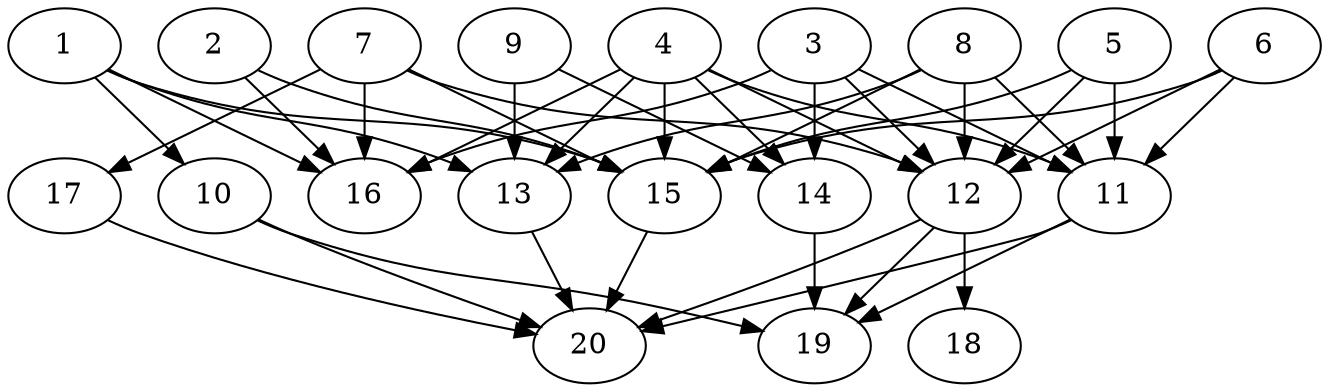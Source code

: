 // DAG automatically generated by daggen at Tue Jul 23 14:29:40 2019
// ./daggen --dot -n 20 --ccr 0.4 --fat 0.7 --regular 0.5 --density 0.7 --mindata 5242880 --maxdata 52428800 
digraph G {
  1 [size="44897280", alpha="0.14", expect_size="17958912"] 
  1 -> 10 [size ="17958912"]
  1 -> 13 [size ="17958912"]
  1 -> 15 [size ="17958912"]
  1 -> 16 [size ="17958912"]
  2 [size="95173120", alpha="0.06", expect_size="38069248"] 
  2 -> 15 [size ="38069248"]
  2 -> 16 [size ="38069248"]
  3 [size="101224960", alpha="0.02", expect_size="40489984"] 
  3 -> 11 [size ="40489984"]
  3 -> 12 [size ="40489984"]
  3 -> 14 [size ="40489984"]
  3 -> 16 [size ="40489984"]
  4 [size="57963520", alpha="0.05", expect_size="23185408"] 
  4 -> 11 [size ="23185408"]
  4 -> 12 [size ="23185408"]
  4 -> 13 [size ="23185408"]
  4 -> 14 [size ="23185408"]
  4 -> 15 [size ="23185408"]
  4 -> 16 [size ="23185408"]
  5 [size="46400000", alpha="0.12", expect_size="18560000"] 
  5 -> 11 [size ="18560000"]
  5 -> 12 [size ="18560000"]
  5 -> 15 [size ="18560000"]
  6 [size="15098880", alpha="0.05", expect_size="6039552"] 
  6 -> 11 [size ="6039552"]
  6 -> 12 [size ="6039552"]
  6 -> 15 [size ="6039552"]
  7 [size="33446400", alpha="0.12", expect_size="13378560"] 
  7 -> 12 [size ="13378560"]
  7 -> 15 [size ="13378560"]
  7 -> 16 [size ="13378560"]
  7 -> 17 [size ="13378560"]
  8 [size="17264640", alpha="0.05", expect_size="6905856"] 
  8 -> 11 [size ="6905856"]
  8 -> 12 [size ="6905856"]
  8 -> 13 [size ="6905856"]
  8 -> 15 [size ="6905856"]
  9 [size="27589120", alpha="0.18", expect_size="11035648"] 
  9 -> 13 [size ="11035648"]
  9 -> 14 [size ="11035648"]
  10 [size="71879680", alpha="0.09", expect_size="28751872"] 
  10 -> 19 [size ="28751872"]
  10 -> 20 [size ="28751872"]
  11 [size="73093120", alpha="0.04", expect_size="29237248"] 
  11 -> 19 [size ="29237248"]
  11 -> 20 [size ="29237248"]
  12 [size="36769280", alpha="0.01", expect_size="14707712"] 
  12 -> 18 [size ="14707712"]
  12 -> 19 [size ="14707712"]
  12 -> 20 [size ="14707712"]
  13 [size="73057280", alpha="0.02", expect_size="29222912"] 
  13 -> 20 [size ="29222912"]
  14 [size="85107200", alpha="0.11", expect_size="34042880"] 
  14 -> 19 [size ="34042880"]
  15 [size="112209920", alpha="0.12", expect_size="44883968"] 
  15 -> 20 [size ="44883968"]
  16 [size="62794240", alpha="0.02", expect_size="25117696"] 
  17 [size="95004160", alpha="0.16", expect_size="38001664"] 
  17 -> 20 [size ="38001664"]
  18 [size="49994240", alpha="0.12", expect_size="19997696"] 
  19 [size="76789760", alpha="0.06", expect_size="30715904"] 
  20 [size="66160640", alpha="0.14", expect_size="26464256"] 
}
